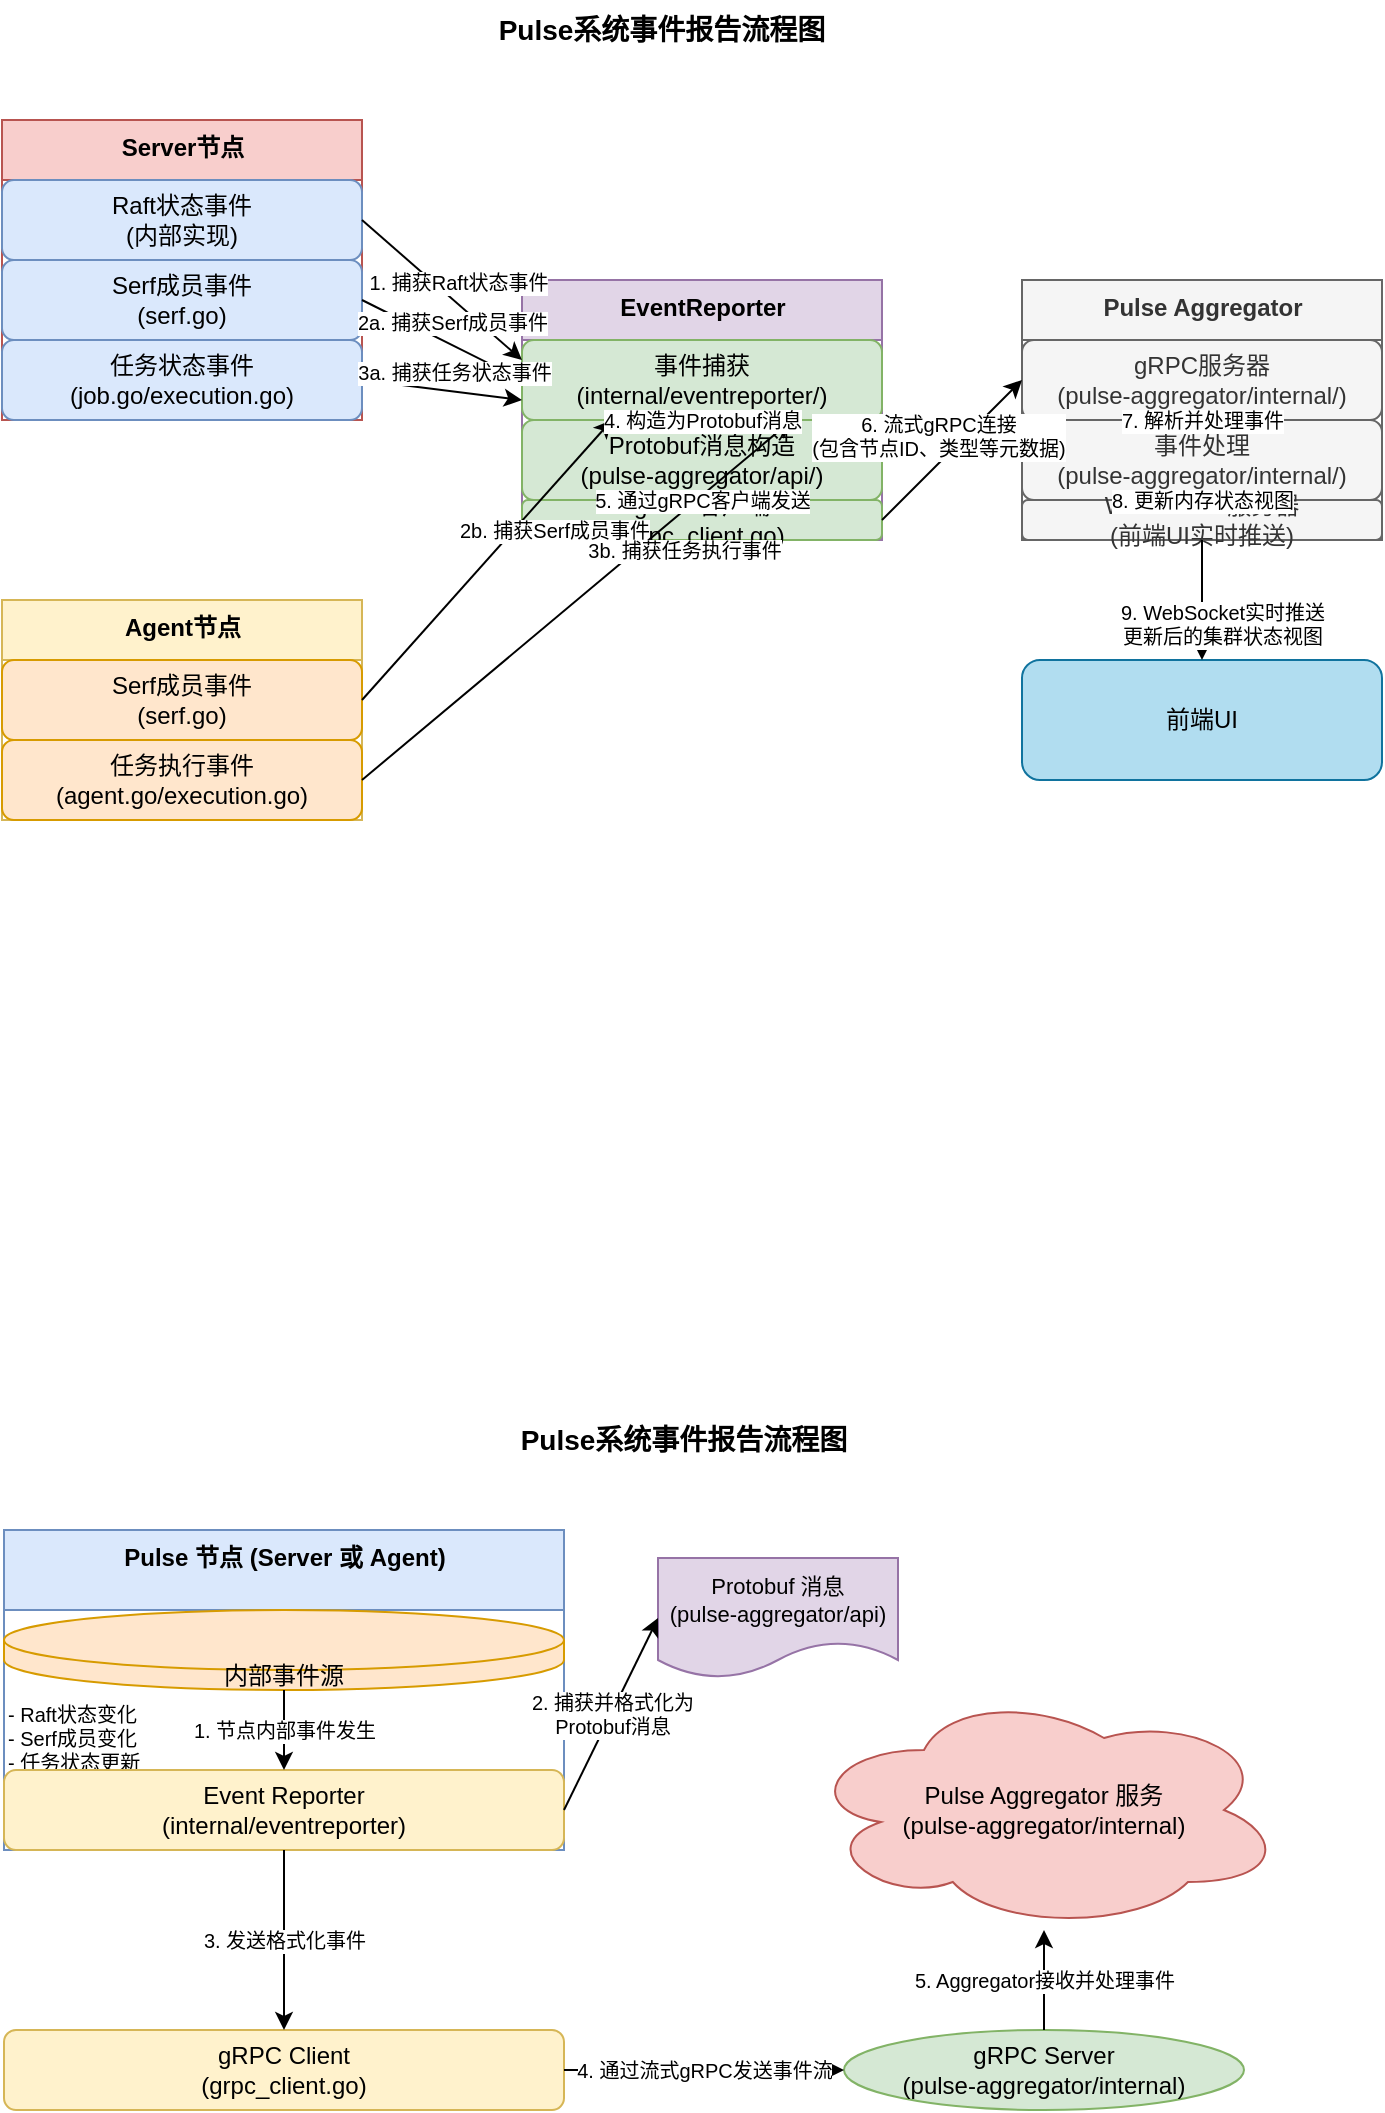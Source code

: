 <mxfile version="26.2.14">
  <diagram name="Event Reporting Flow" id="kXkpbgbRy_-RQq-wQJEX">
    <mxGraphModel dx="969" dy="578" grid="0" gridSize="10" guides="1" tooltips="1" connect="1" arrows="1" fold="1" page="0" pageScale="1" pageWidth="850" pageHeight="1100" math="0" shadow="0">
      <root>
        <mxCell id="0" />
        <mxCell id="1" parent="0" />
        <mxCell id="Jd2bwjEsFiMkGlKH9jGw-1" value="Pulse系统事件报告流程图" style="text;html=1;strokeColor=none;fillColor=none;align=center;verticalAlign=middle;whiteSpace=wrap;rounded=0;fontSize=14;fontStyle=1" vertex="1" parent="1">
          <mxGeometry x="260" y="20" width="280" height="30" as="geometry" />
        </mxCell>
        <mxCell id="Jd2bwjEsFiMkGlKH9jGw-2" value="Server节点" style="swimlane;fontStyle=1;align=center;verticalAlign=top;childLayout=stackLayout;horizontal=1;startSize=30;horizontalStack=0;resizeParent=1;resizeParentMax=0;resizeLast=0;collapsible=0;marginBottom=0;html=1;fillColor=#f8cecc;strokeColor=#b85450;" vertex="1" parent="1">
          <mxGeometry x="70" y="80" width="180" height="150" as="geometry" />
        </mxCell>
        <mxCell id="Jd2bwjEsFiMkGlKH9jGw-3" value="Raft状态事件&#xa;(内部实现)" style="rounded=1;whiteSpace=wrap;html=1;fontSize=12;glass=0;strokeWidth=1;shadow=0;fillColor=#dae8fc;strokeColor=#6c8ebf;" vertex="1" parent="Jd2bwjEsFiMkGlKH9jGw-2">
          <mxGeometry y="30" width="180" height="40" as="geometry" />
        </mxCell>
        <mxCell id="Jd2bwjEsFiMkGlKH9jGw-4" value="Serf成员事件&#xa;(serf.go)" style="rounded=1;whiteSpace=wrap;html=1;fontSize=12;glass=0;strokeWidth=1;shadow=0;fillColor=#dae8fc;strokeColor=#6c8ebf;" vertex="1" parent="Jd2bwjEsFiMkGlKH9jGw-2">
          <mxGeometry y="70" width="180" height="40" as="geometry" />
        </mxCell>
        <mxCell id="Jd2bwjEsFiMkGlKH9jGw-5" value="任务状态事件&#xa;(job.go/execution.go)" style="rounded=1;whiteSpace=wrap;html=1;fontSize=12;glass=0;strokeWidth=1;shadow=0;fillColor=#dae8fc;strokeColor=#6c8ebf;" vertex="1" parent="Jd2bwjEsFiMkGlKH9jGw-2">
          <mxGeometry y="110" width="180" height="40" as="geometry" />
        </mxCell>
        <mxCell id="Jd2bwjEsFiMkGlKH9jGw-6" value="Agent节点" style="swimlane;fontStyle=1;align=center;verticalAlign=top;childLayout=stackLayout;horizontal=1;startSize=30;horizontalStack=0;resizeParent=1;resizeParentMax=0;resizeLast=0;collapsible=0;marginBottom=0;html=1;fillColor=#fff2cc;strokeColor=#d6b656;" vertex="1" parent="1">
          <mxGeometry x="70" y="320" width="180" height="110" as="geometry" />
        </mxCell>
        <mxCell id="Jd2bwjEsFiMkGlKH9jGw-7" value="Serf成员事件&#xa;(serf.go)" style="rounded=1;whiteSpace=wrap;html=1;fontSize=12;glass=0;strokeWidth=1;shadow=0;fillColor=#ffe6cc;strokeColor=#d79b00;" vertex="1" parent="Jd2bwjEsFiMkGlKH9jGw-6">
          <mxGeometry y="30" width="180" height="40" as="geometry" />
        </mxCell>
        <mxCell id="Jd2bwjEsFiMkGlKH9jGw-8" value="任务执行事件&#xa;(agent.go/execution.go)" style="rounded=1;whiteSpace=wrap;html=1;fontSize=12;glass=0;strokeWidth=1;shadow=0;fillColor=#ffe6cc;strokeColor=#d79b00;" vertex="1" parent="Jd2bwjEsFiMkGlKH9jGw-6">
          <mxGeometry y="70" width="180" height="40" as="geometry" />
        </mxCell>
        <mxCell id="Jd2bwjEsFiMkGlKH9jGw-9" value="EventReporter" style="swimlane;fontStyle=1;align=center;verticalAlign=top;childLayout=stackLayout;horizontal=1;startSize=30;horizontalStack=0;resizeParent=1;resizeParentMax=0;resizeLast=0;collapsible=0;marginBottom=0;html=1;fillColor=#e1d5e7;strokeColor=#9673a6;" vertex="1" parent="1">
          <mxGeometry x="330" y="160" width="180" height="130" as="geometry" />
        </mxCell>
        <mxCell id="Jd2bwjEsFiMkGlKH9jGw-10" value="事件捕获&#xa;(internal/eventreporter/)" style="rounded=1;whiteSpace=wrap;html=1;fontSize=12;glass=0;strokeWidth=1;shadow=0;fillColor=#d5e8d4;strokeColor=#82b366;" vertex="1" parent="Jd2bwjEsFiMkGlKH9jGw-9">
          <mxGeometry y="30" width="180" height="40" as="geometry" />
        </mxCell>
        <mxCell id="Jd2bwjEsFiMkGlKH9jGw-11" value="Protobuf消息构造&#xa;(pulse-aggregator/api/)" style="rounded=1;whiteSpace=wrap;html=1;fontSize=12;glass=0;strokeWidth=1;shadow=0;fillColor=#d5e8d4;strokeColor=#82b366;" vertex="1" parent="Jd2bwjEsFiMkGlKH9jGw-9">
          <mxGeometry y="70" width="180" height="40" as="geometry" />
        </mxCell>
        <mxCell id="Jd2bwjEsFiMkGlKH9jGw-12" value="gRPC客户端&#xa;(grpc_client.go)" style="rounded=1;whiteSpace=wrap;html=1;fontSize=12;glass=0;strokeWidth=1;shadow=0;fillColor=#d5e8d4;strokeColor=#82b366;" vertex="1" parent="Jd2bwjEsFiMkGlKH9jGw-9">
          <mxGeometry y="110" width="180" height="20" as="geometry" />
        </mxCell>
        <mxCell id="Jd2bwjEsFiMkGlKH9jGw-13" value="Pulse Aggregator" style="swimlane;fontStyle=1;align=center;verticalAlign=top;childLayout=stackLayout;horizontal=1;startSize=30;horizontalStack=0;resizeParent=1;resizeParentMax=0;resizeLast=0;collapsible=0;marginBottom=0;html=1;fillColor=#f5f5f5;strokeColor=#666666;fontColor=#333333;" vertex="1" parent="1">
          <mxGeometry x="580" y="160" width="180" height="130" as="geometry" />
        </mxCell>
        <mxCell id="Jd2bwjEsFiMkGlKH9jGw-14" value="gRPC服务器&#xa;(pulse-aggregator/internal/)" style="rounded=1;whiteSpace=wrap;html=1;fontSize=12;glass=0;strokeWidth=1;shadow=0;fillColor=#f5f5f5;strokeColor=#666666;fontColor=#333333;" vertex="1" parent="Jd2bwjEsFiMkGlKH9jGw-13">
          <mxGeometry y="30" width="180" height="40" as="geometry" />
        </mxCell>
        <mxCell id="Jd2bwjEsFiMkGlKH9jGw-15" value="事件处理&#xa;(pulse-aggregator/internal/)" style="rounded=1;whiteSpace=wrap;html=1;fontSize=12;glass=0;strokeWidth=1;shadow=0;fillColor=#f5f5f5;strokeColor=#666666;fontColor=#333333;" vertex="1" parent="Jd2bwjEsFiMkGlKH9jGw-13">
          <mxGeometry y="70" width="180" height="40" as="geometry" />
        </mxCell>
        <mxCell id="Jd2bwjEsFiMkGlKH9jGw-16" value="WebSocket服务器&#xa;(前端UI实时推送)" style="rounded=1;whiteSpace=wrap;html=1;fontSize=12;glass=0;strokeWidth=1;shadow=0;fillColor=#f5f5f5;strokeColor=#666666;fontColor=#333333;" vertex="1" parent="Jd2bwjEsFiMkGlKH9jGw-13">
          <mxGeometry y="110" width="180" height="20" as="geometry" />
        </mxCell>
        <mxCell id="Jd2bwjEsFiMkGlKH9jGw-17" value="前端UI" style="rounded=1;whiteSpace=wrap;html=1;fontSize=12;glass=0;strokeWidth=1;shadow=0;fillColor=#b1ddf0;strokeColor=#10739e;" vertex="1" parent="1">
          <mxGeometry x="580" y="350" width="180" height="60" as="geometry" />
        </mxCell>
        <mxCell id="Jd2bwjEsFiMkGlKH9jGw-18" value="1. 捕获Raft状态事件" style="endArrow=classic;html=1;rounded=0;exitX=1;exitY=0.5;exitDx=0;exitDy=0;entryX=0;entryY=0.25;entryDx=0;entryDy=0;fontSize=10;" edge="1" parent="1" source="Jd2bwjEsFiMkGlKH9jGw-3" target="Jd2bwjEsFiMkGlKH9jGw-10">
          <mxGeometry x="0.064" y="8" width="50" height="50" relative="1" as="geometry">
            <mxPoint as="offset" />
          </mxGeometry>
        </mxCell>
        <mxCell id="Jd2bwjEsFiMkGlKH9jGw-19" value="2a. 捕获Serf成员事件" style="endArrow=classic;html=1;rounded=0;exitX=1;exitY=0.5;exitDx=0;exitDy=0;entryX=0;entryY=0.5;entryDx=0;entryDy=0;fontSize=10;" edge="1" parent="1" source="Jd2bwjEsFiMkGlKH9jGw-4" target="Jd2bwjEsFiMkGlKH9jGw-10">
          <mxGeometry x="0.012" y="10" width="50" height="50" relative="1" as="geometry">
            <mxPoint as="offset" />
          </mxGeometry>
        </mxCell>
        <mxCell id="Jd2bwjEsFiMkGlKH9jGw-20" value="3a. 捕获任务状态事件" style="endArrow=classic;html=1;rounded=0;exitX=1;exitY=0.5;exitDx=0;exitDy=0;entryX=0;entryY=0.75;entryDx=0;entryDy=0;fontSize=10;" edge="1" parent="1" source="Jd2bwjEsFiMkGlKH9jGw-5" target="Jd2bwjEsFiMkGlKH9jGw-10">
          <mxGeometry x="0.117" y="10" width="50" height="50" relative="1" as="geometry">
            <mxPoint as="offset" />
          </mxGeometry>
        </mxCell>
        <mxCell id="Jd2bwjEsFiMkGlKH9jGw-21" value="2b. 捕获Serf成员事件" style="endArrow=classic;html=1;rounded=0;exitX=1;exitY=0.5;exitDx=0;exitDy=0;entryX=0.25;entryY=1;entryDx=0;entryDy=0;fontSize=10;" edge="1" parent="1" source="Jd2bwjEsFiMkGlKH9jGw-7" target="Jd2bwjEsFiMkGlKH9jGw-10">
          <mxGeometry x="0.366" y="-15" width="50" height="50" relative="1" as="geometry">
            <mxPoint as="offset" />
          </mxGeometry>
        </mxCell>
        <mxCell id="Jd2bwjEsFiMkGlKH9jGw-22" value="3b. 捕获任务执行事件" style="endArrow=classic;html=1;rounded=0;exitX=1;exitY=0.5;exitDx=0;exitDy=0;entryX=0.75;entryY=1;entryDx=0;entryDy=0;fontSize=10;" edge="1" parent="1" source="Jd2bwjEsFiMkGlKH9jGw-8" target="Jd2bwjEsFiMkGlKH9jGw-10">
          <mxGeometry x="0.41" y="-15" width="50" height="50" relative="1" as="geometry">
            <mxPoint as="offset" />
          </mxGeometry>
        </mxCell>
        <mxCell id="Jd2bwjEsFiMkGlKH9jGw-23" value="4. 构造为Protobuf消息" style="endArrow=classic;html=1;rounded=0;exitX=0.5;exitY=1;exitDx=0;exitDy=0;entryX=0.5;entryY=0;entryDx=0;entryDy=0;fontSize=10;" edge="1" parent="1" source="Jd2bwjEsFiMkGlKH9jGw-10" target="Jd2bwjEsFiMkGlKH9jGw-11">
          <mxGeometry x="0.2" y="10" width="50" height="50" relative="1" as="geometry">
            <mxPoint as="offset" />
          </mxGeometry>
        </mxCell>
        <mxCell id="Jd2bwjEsFiMkGlKH9jGw-24" value="5. 通过gRPC客户端发送" style="endArrow=classic;html=1;rounded=0;exitX=0.5;exitY=1;exitDx=0;exitDy=0;entryX=0.5;entryY=0;entryDx=0;entryDy=0;fontSize=10;" edge="1" parent="1" source="Jd2bwjEsFiMkGlKH9jGw-11" target="Jd2bwjEsFiMkGlKH9jGw-12">
          <mxGeometry x="0.2" y="10" width="50" height="50" relative="1" as="geometry">
            <mxPoint as="offset" />
          </mxGeometry>
        </mxCell>
        <mxCell id="Jd2bwjEsFiMkGlKH9jGw-25" value="6. 流式gRPC连接&#xa;(包含节点ID、类型等元数据)" style="endArrow=classic;html=1;rounded=0;exitX=1;exitY=0.5;exitDx=0;exitDy=0;entryX=0;entryY=0.5;entryDx=0;entryDy=0;fontSize=10;" edge="1" parent="1" source="Jd2bwjEsFiMkGlKH9jGw-12" target="Jd2bwjEsFiMkGlKH9jGw-14">
          <mxGeometry x="-0.007" y="10" width="50" height="50" relative="1" as="geometry">
            <mxPoint as="offset" />
          </mxGeometry>
        </mxCell>
        <mxCell id="Jd2bwjEsFiMkGlKH9jGw-26" value="7. 解析并处理事件" style="endArrow=classic;html=1;rounded=0;exitX=0.5;exitY=1;exitDx=0;exitDy=0;entryX=0.5;entryY=0;entryDx=0;entryDy=0;fontSize=10;" edge="1" parent="1" source="Jd2bwjEsFiMkGlKH9jGw-14" target="Jd2bwjEsFiMkGlKH9jGw-15">
          <mxGeometry x="0.2" y="10" width="50" height="50" relative="1" as="geometry">
            <mxPoint as="offset" />
          </mxGeometry>
        </mxCell>
        <mxCell id="Jd2bwjEsFiMkGlKH9jGw-27" value="8. 更新内存状态视图" style="endArrow=classic;html=1;rounded=0;exitX=0.5;exitY=1;exitDx=0;exitDy=0;entryX=0.5;entryY=0;entryDx=0;entryDy=0;fontSize=10;" edge="1" parent="1" source="Jd2bwjEsFiMkGlKH9jGw-15" target="Jd2bwjEsFiMkGlKH9jGw-16">
          <mxGeometry x="0.2" y="10" width="50" height="50" relative="1" as="geometry">
            <mxPoint as="offset" />
          </mxGeometry>
        </mxCell>
        <mxCell id="Jd2bwjEsFiMkGlKH9jGw-28" value="9. WebSocket实时推送&#xa;更新后的集群状态视图" style="endArrow=classic;html=1;rounded=0;exitX=0.5;exitY=1;exitDx=0;exitDy=0;entryX=0.5;entryY=0;entryDx=0;entryDy=0;fontSize=10;" edge="1" parent="1" source="Jd2bwjEsFiMkGlKH9jGw-16" target="Jd2bwjEsFiMkGlKH9jGw-17">
          <mxGeometry x="0.4" y="10" width="50" height="50" relative="1" as="geometry">
            <mxPoint as="offset" />
          </mxGeometry>
        </mxCell>
        <mxCell id="Jd2bwjEsFiMkGlKH9jGw-29" value="Pulse 节点 (Server 或 Agent)" style="swimlane;fontStyle=1;align=center;verticalAlign=top;childLayout=stackLayout;horizontal=1;startSize=40;horizontalStack=0;resizeParent=1;resizeParentMax=0;resizeLast=0;collapsible=0;marginBottom=0;html=1;fillColor=#dae8fc;strokeColor=#6c8ebf;" vertex="1" parent="1">
          <mxGeometry x="71" y="785" width="280" height="160" as="geometry" />
        </mxCell>
        <mxCell id="Jd2bwjEsFiMkGlKH9jGw-30" value="内部事件源" style="shape=cylinder3;whiteSpace=wrap;html=1;boundedLbl=1;backgroundOutline=1;size=15;fontSize=12;fillColor=#ffe6cc;strokeColor=#d79b00;" vertex="1" parent="Jd2bwjEsFiMkGlKH9jGw-29">
          <mxGeometry y="40" width="280" height="40" as="geometry" />
        </mxCell>
        <mxCell id="Jd2bwjEsFiMkGlKH9jGw-31" value="- Raft状态变化&#xa;- Serf成员变化&#xa;- 任务状态更新" style="text;html=1;strokeColor=none;fillColor=none;align=left;verticalAlign=top;whiteSpace=wrap;rounded=0;fontSize=10;" vertex="1" parent="Jd2bwjEsFiMkGlKH9jGw-29">
          <mxGeometry y="80" width="280" height="40" as="geometry" />
        </mxCell>
        <mxCell id="Jd2bwjEsFiMkGlKH9jGw-32" value="Event Reporter&#xa;(internal/eventreporter)" style="rounded=1;whiteSpace=wrap;html=1;fontSize=12;glass=0;strokeWidth=1;shadow=0;fillColor=#fff2cc;strokeColor=#d6b656;" vertex="1" parent="Jd2bwjEsFiMkGlKH9jGw-29">
          <mxGeometry y="120" width="280" height="40" as="geometry" />
        </mxCell>
        <mxCell id="Jd2bwjEsFiMkGlKH9jGw-33" value="gRPC Client&#xa;(grpc_client.go)" style="rounded=1;whiteSpace=wrap;html=1;fontSize=12;glass=0;strokeWidth=1;shadow=0;fillColor=#fff2cc;strokeColor=#d6b656;" vertex="1" parent="1">
          <mxGeometry x="71" y="1035" width="280" height="40" as="geometry" />
        </mxCell>
        <mxCell id="Jd2bwjEsFiMkGlKH9jGw-34" value="Pulse Aggregator 服务&#xa;(pulse-aggregator/internal)" style="shape=cloud;whiteSpace=wrap;html=1;fontSize=12;fillColor=#f8cecc;strokeColor=#b85450;" vertex="1" parent="1">
          <mxGeometry x="471" y="865" width="240" height="120" as="geometry" />
        </mxCell>
        <mxCell id="Jd2bwjEsFiMkGlKH9jGw-35" value="gRPC Server&#xa;(pulse-aggregator/internal)" style="ellipse;whiteSpace=wrap;html=1;fontSize=12;aspect=fixed;fillColor=#d5e8d4;strokeColor=#82b366;" vertex="1" parent="1">
          <mxGeometry x="491" y="1035" width="200" height="40" as="geometry" />
        </mxCell>
        <mxCell id="Jd2bwjEsFiMkGlKH9jGw-36" value="Protobuf 消息&#xa;(pulse-aggregator/api)" style="shape=document;whiteSpace=wrap;html=1;boundedLbl=1;fontSize=11;fillColor=#e1d5e7;strokeColor=#9673a6;" vertex="1" parent="1">
          <mxGeometry x="398" y="799" width="120" height="60" as="geometry" />
        </mxCell>
        <mxCell id="Jd2bwjEsFiMkGlKH9jGw-37" value="1. 节点内部事件发生" style="endArrow=classic;html=1;rounded=0;exitX=0.5;exitY=1;exitDx=0;exitDy=0;entryX=0.5;entryY=0;entryDx=0;entryDy=0;fontSize=10;" edge="1" parent="1" source="Jd2bwjEsFiMkGlKH9jGw-30" target="Jd2bwjEsFiMkGlKH9jGw-32">
          <mxGeometry width="50" height="50" relative="1" as="geometry">
            <mxPoint x="171" y="875" as="sourcePoint" />
            <mxPoint x="171" y="925" as="targetPoint" />
          </mxGeometry>
        </mxCell>
        <mxCell id="Jd2bwjEsFiMkGlKH9jGw-38" value="2. 捕获并格式化为&#xa;Protobuf消息" style="endArrow=classic;html=1;rounded=0;exitX=1;exitY=0.5;exitDx=0;exitDy=0;entryX=0;entryY=0.5;entryDx=0;entryDy=0;fontSize=10;" edge="1" parent="1" source="Jd2bwjEsFiMkGlKH9jGw-32" target="Jd2bwjEsFiMkGlKH9jGw-36">
          <mxGeometry width="50" height="50" relative="1" as="geometry">
            <mxPoint x="211" y="965" as="sourcePoint" />
            <mxPoint x="261" y="965" as="targetPoint" />
          </mxGeometry>
        </mxCell>
        <mxCell id="Jd2bwjEsFiMkGlKH9jGw-39" value="3. 发送格式化事件" style="endArrow=classic;html=1;rounded=0;exitX=0.5;exitY=1;exitDx=0;exitDy=0;entryX=0.5;entryY=0;entryDx=0;entryDy=0;fontSize=10;" edge="1" parent="1" source="Jd2bwjEsFiMkGlKH9jGw-32" target="Jd2bwjEsFiMkGlKH9jGw-33">
          <mxGeometry width="50" height="50" relative="1" as="geometry">
            <mxPoint x="171" y="995" as="sourcePoint" />
            <mxPoint x="171" y="1045" as="targetPoint" />
          </mxGeometry>
        </mxCell>
        <mxCell id="Jd2bwjEsFiMkGlKH9jGw-40" value="4. 通过流式gRPC发送事件流" style="endArrow=classic;html=1;rounded=0;exitX=1;exitY=0.5;exitDx=0;exitDy=0;entryX=0;entryY=0.5;entryDx=0;entryDy=0;fontSize=10;" edge="1" parent="1" source="Jd2bwjEsFiMkGlKH9jGw-33" target="Jd2bwjEsFiMkGlKH9jGw-35">
          <mxGeometry width="50" height="50" relative="1" as="geometry">
            <mxPoint x="371" y="1055" as="sourcePoint" />
            <mxPoint x="481" y="1055" as="targetPoint" />
            <Array as="points">
              <mxPoint x="411" y="1055" />
            </Array>
          </mxGeometry>
        </mxCell>
        <mxCell id="Jd2bwjEsFiMkGlKH9jGw-41" value="5. Aggregator接收并处理事件" style="endArrow=classic;html=1;rounded=0;exitX=0.5;exitY=0;exitDx=0;exitDy=0;entryX=0.5;entryY=1;entryDx=0;entryDy=0;fontSize=10;" edge="1" parent="1" source="Jd2bwjEsFiMkGlKH9jGw-35" target="Jd2bwjEsFiMkGlKH9jGw-34">
          <mxGeometry width="50" height="50" relative="1" as="geometry">
            <mxPoint x="591" y="1025" as="sourcePoint" />
            <mxPoint x="591" y="985" as="targetPoint" />
          </mxGeometry>
        </mxCell>
        <mxCell id="Jd2bwjEsFiMkGlKH9jGw-42" value="Pulse系统事件报告流程图" style="text;html=1;strokeColor=none;fillColor=none;align=center;verticalAlign=middle;whiteSpace=wrap;rounded=0;fontSize=14;fontStyle=1" vertex="1" parent="1">
          <mxGeometry x="271" y="725" width="280" height="30" as="geometry" />
        </mxCell>
      </root>
    </mxGraphModel>
  </diagram>
</mxfile>
